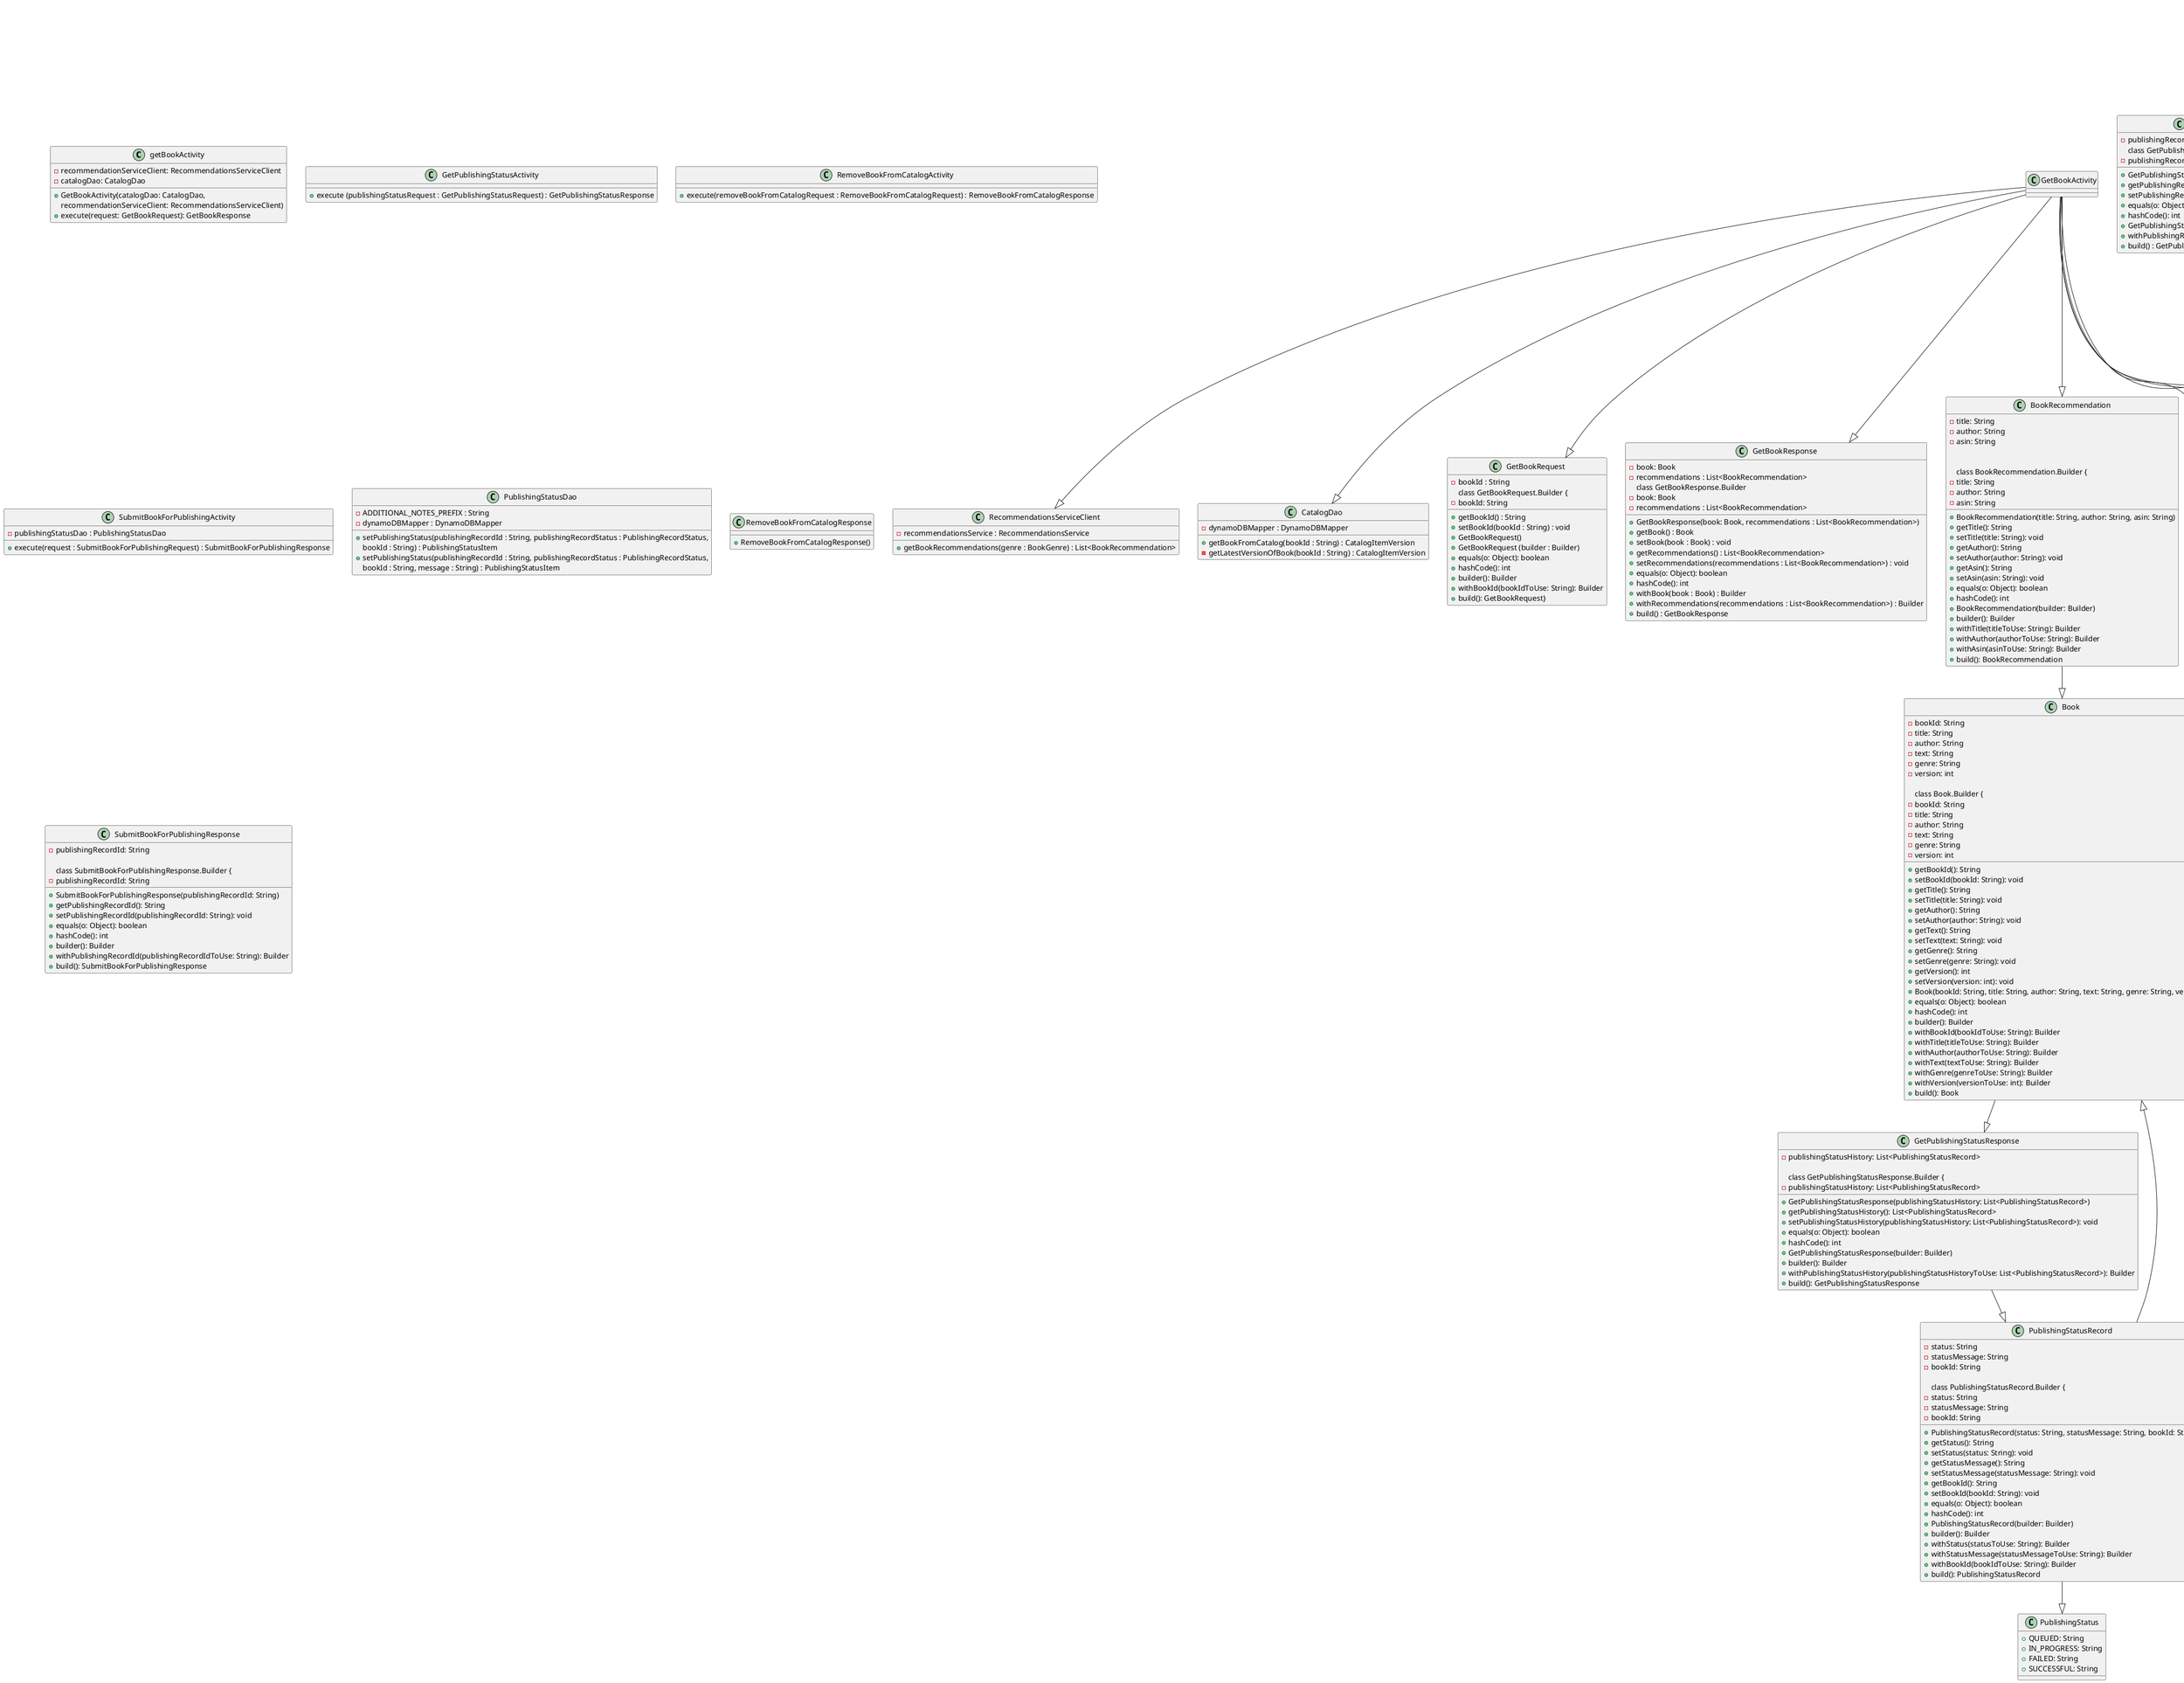 PARTICIPANTS: use this file for creating the class diagram in mastery task 01
@startuml
class getBookActivity {
 - recommendationServiceClient: RecommendationsServiceClient
 - catalogDao: CatalogDao
 + GetBookActivity(catalogDao: CatalogDao,
 recommendationServiceClient: RecommendationsServiceClient)
 + execute(request: GetBookRequest): GetBookResponse
}

class GetPublishingStatusActivity {
+ execute (publishingStatusRequest : GetPublishingStatusRequest) : GetPublishingStatusResponse
}

class RemoveBookFromCatalogActivity {
+ execute(removeBookFromCatalogRequest : RemoveBookFromCatalogRequest) : RemoveBookFromCatalogResponse
}

class SubmitBookForPublishingActivity {
- publishingStatusDao : PublishingStatusDao
+ execute(request : SubmitBookForPublishingRequest) : SubmitBookForPublishingResponse
}

class RecommendationsServiceClient {
- recommendationsService : RecommendationsService
+ getBookRecommendations(genre : BookGenre) : List<BookRecommendation>
}

class CatalogDao {
- dynamoDBMapper : DynamoDBMapper
+ getBookFromCatalog(bookId : String) : CatalogItemVersion
- getLatestVersionOfBook(bookId : String) : CatalogItemVersion
}

class PublishingStatusDao {
- ADDITIONAL_NOTES_PREFIX : String
- dynamoDBMapper : DynamoDBMapper
+ setPublishingStatus(publishingRecordId : String, publishingRecordStatus : PublishingRecordStatus,
                      bookId : String) : PublishingStatusItem
+ setPublishingStatus(publishingRecordId : String, publishingRecordStatus : PublishingRecordStatus,
                                           bookId : String, message : String) : PublishingStatusItem

}
class GetBookRequest {
- bookId : String
+ getBookId() : String
+ setBookId(bookId : String) : void
+ GetBookRequest()
+ GetBookRequest (builder : Builder)
+ equals(o: Object): boolean
+ hashCode(): int
+ builder(): Builder
class GetBookRequest.Builder {
    - bookId: String

    + withBookId(bookIdToUse: String): Builder
    + build(): GetBookRequest}
}

class GetPublishingStatusRequest {
- publishingRecordId : String
+ GetPublishingStatusRequest(publishingRecordId : String)
+ getPublishingRecordId() : String
+ setPublishingRecordId(publishingRecordId : String) : void
+ equals(o: Object): boolean
+ hashCode(): int
+ GetPublishingStatusRequest(builder : Builder)
class GetPublishingStatusRequest.Builder {
    - publishingRecordId : String
    + withPublishingRecordId(publishingRecordId : String) : Builder
    + build() : GetPublishingStatusRequest
}

class RemoveBookFromCatalogRequest {
- bookId : String
+ RemoveBookFromCatalogRequest()
+ getBookId() : String
+ setBookId (bookId : String) : void
+ equals(o: Object): boolean
+ hashCode(): int
+ RemoveBookFromCatalogRequest(builder : Builder)
class RemoveBookFromCatalogRequest.Builder {
    - bookId : String
    + withBookId (bookId : String)
    + build() : RemoveBookFromCatalogRequest
}

class SubmitBookForPublishingRequest {
    - bookId: String
    - title: String
    - author: String
    - text: String
    - genre: String

     + SubmitBookForPublishingRequest(bookId: String, title: String, author: String, text: String, genre: String)
     + getBookId(): String
     + setBookId(bookId: String): void
     + getTitle(): String
     + setTitle(title: String): void
     + getAuthor(): String
     + setAuthor(author: String): void
     + getText(): String
     + setText(text: String): void
     + getGenre(): String
     + setGenre(genre: String): void
     + equals(o: Object): boolean
     + hashCode(): int
     + SubmitBookForPublishingRequest(builder: Builder)
    + builder(): Builder
class SubmitBookForPublishingRequest.Builder
    - bookId: String
    - title: String
    - author: String
    - text: String
    - genre: String

     + withBookId(bookIdToUse: String): Builder
     + withTitle(titleToUse: String): Builder
     + withAuthor(authorToUse: String): Builder
     + withText(textToUse: String): Builder
     + withGenre(genreToUse: String): Builder
     + build(): SubmitBookForPublishingRequest
}
class GetBookResponse {
- book: Book
- recommendations : List<BookRecommendation>
+ GetBookResponse(book: Book, recommendations : List<BookRecommendation>)
+ getBook() : Book
+ setBook(book : Book) : void
+ getRecommendations() : List<BookRecommendation>
+ setRecommendations(recommendations : List<BookRecommendation>) : void
+ equals(o: Object): boolean
+ hashCode(): int
class GetBookResponse.Builder
    - book: Book
    - recommendations : List<BookRecommendation>
    + withBook(book : Book) : Builder
    + withRecommendations(recommendations : List<BookRecommendation>) : Builder
    + build() : GetBookResponse

}
class GetPublishingStatusResponse {
    - publishingStatusHistory: List<PublishingStatusRecord>

    + GetPublishingStatusResponse(publishingStatusHistory: List<PublishingStatusRecord>)
    + getPublishingStatusHistory(): List<PublishingStatusRecord>
    + setPublishingStatusHistory(publishingStatusHistory: List<PublishingStatusRecord>): void
    + equals(o: Object): boolean
    + hashCode(): int
    + GetPublishingStatusResponse(builder: Builder)
    + builder(): Builder
    class GetPublishingStatusResponse.Builder {
    - publishingStatusHistory: List<PublishingStatusRecord>

    + withPublishingStatusHistory(publishingStatusHistoryToUse: List<PublishingStatusRecord>): Builder
    + build(): GetPublishingStatusResponse
}

class RemoveBookFromCatalogResponse {
+ RemoveBookFromCatalogResponse()
}
class SubmitBookForPublishingResponse {
    - publishingRecordId: String

    + SubmitBookForPublishingResponse(publishingRecordId: String)
    + getPublishingRecordId(): String
    + setPublishingRecordId(publishingRecordId: String): void
    + equals(o: Object): boolean
    + hashCode(): int
    + builder(): Builder
    class SubmitBookForPublishingResponse.Builder {
    - publishingRecordId: String

    + withPublishingRecordId(publishingRecordIdToUse: String): Builder
    + build(): SubmitBookForPublishingResponse
}

class Book {
    - bookId: String
    - title: String
    - author: String
    - text: String
    - genre: String
    - version: int

     + getBookId(): String
     + setBookId(bookId: String): void
     + getTitle(): String
     + setTitle(title: String): void
     + getAuthor(): String
     + setAuthor(author: String): void
     + getText(): String
     + setText(text: String): void
     + getGenre(): String
     + setGenre(genre: String): void
     + getVersion(): int
     + setVersion(version: int): void
    + Book(bookId: String, title: String, author: String, text: String, genre: String, version: int)
    + equals(o: Object): boolean
    + hashCode(): int
    + builder(): Builder
    class Book.Builder {
        - bookId: String
        - title: String
        - author: String
        - text: String
        - genre: String
        - version: int

         + withBookId(bookIdToUse: String): Builder
         + withTitle(titleToUse: String): Builder
         + withAuthor(authorToUse: String): Builder
         + withText(textToUse: String): Builder
         + withGenre(genreToUse: String): Builder
         + withVersion(versionToUse: int): Builder
         + build(): Book
}

class BookRecommendation {
    - title: String
    - author: String
    - asin: String

     + BookRecommendation(title: String, author: String, asin: String)
     + getTitle(): String
     + setTitle(title: String): void
     + getAuthor(): String
     + setAuthor(author: String): void
     + getAsin(): String
     + setAsin(asin: String): void
     + equals(o: Object): boolean
     + hashCode(): int
     + BookRecommendation(builder: Builder)
    + builder(): Builder

    class BookRecommendation.Builder {
        - title: String
        - author: String
        - asin: String

         + withTitle(titleToUse: String): Builder
         + withAuthor(authorToUse: String): Builder
         + withAsin(asinToUse: String): Builder
         + build(): BookRecommendation
}

class PublishingStatus {
    +QUEUED: String
    +IN_PROGRESS: String
    +FAILED: String
    +SUCCESSFUL: String
}
class PublishingStatusRecord {
    - status: String
    - statusMessage: String
    - bookId: String

     + PublishingStatusRecord(status: String, statusMessage: String, bookId: String)
     + getStatus(): String
     + setStatus(status: String): void
     + getStatusMessage(): String
     + setStatusMessage(statusMessage: String): void
     + getBookId(): String
     + setBookId(bookId: String): void
     + equals(o: Object): boolean
     + hashCode(): int
     + PublishingStatusRecord(builder: Builder)
    + builder(): Builder
    class PublishingStatusRecord.Builder {
        - status: String
        - statusMessage: String
        - bookId: String

         + withStatus(statusToUse: String): Builder
         + withStatusMessage(statusMessageToUse: String): Builder
         + withBookId(bookIdToUse: String): Builder
         + build(): PublishingStatusRecord
}

class BookNotFoundException {
    + serialVersionUID: long
    {method} + BookNotFoundException(message: String)
    {method} + BookNotFoundException(message: String, cause: Throwable)
}

class PublishingStatusNotFoundException {
    + serialVersionUID: long
    {method} + PublishingStatusNotFoundException(message: String)
    {method} + PublishingStatusNotFoundException(message: String, cause: Throwable)
}

GetBookActivity --|> RecommendationsServiceClient
GetBookActivity --|> CatalogDao
GetBookActivity --|> GetBookRequest
GetBookActivity --|> GetBookResponse
GetBookActivity --|> CatalogItemConverter
GetBookActivity --|> RecommendationsCoralConverter
GetBookActivity --|> CatalogItemVersion
GetBookActivity --|> BookRecommendation
GetBookActivity --|> BookGenre
GetBookRequest --|> GetBookRequest.Builder
GetPublishingStatusRequest --|> GetPublishingStatusRequest.Builder
RemoveBookFromCatalogRequest --|> RemoveBookFromCatalogRequest.Builder
SubmitBookForPublishingRequest --|> SubmitBookForPublishingRequest.Builder
GetBookResponse --|> GetBookResponse.Builder
GetPublishingStatusResponse --|> GetPublishingStatusResponse.Builder
GetPublishingStatusResponse --|> PublishingStatusRecord
Book --|> GetPublishingStatusResponse
BookRecommendation --|> Book
PublishingStatusRecord --|> Book
PublishingStatusRecord --|> PublishingStatus
RuntimeException <|-- BookNotFoundException
RuntimeException <|-- PublishingStatusNotFoundException

@enduml